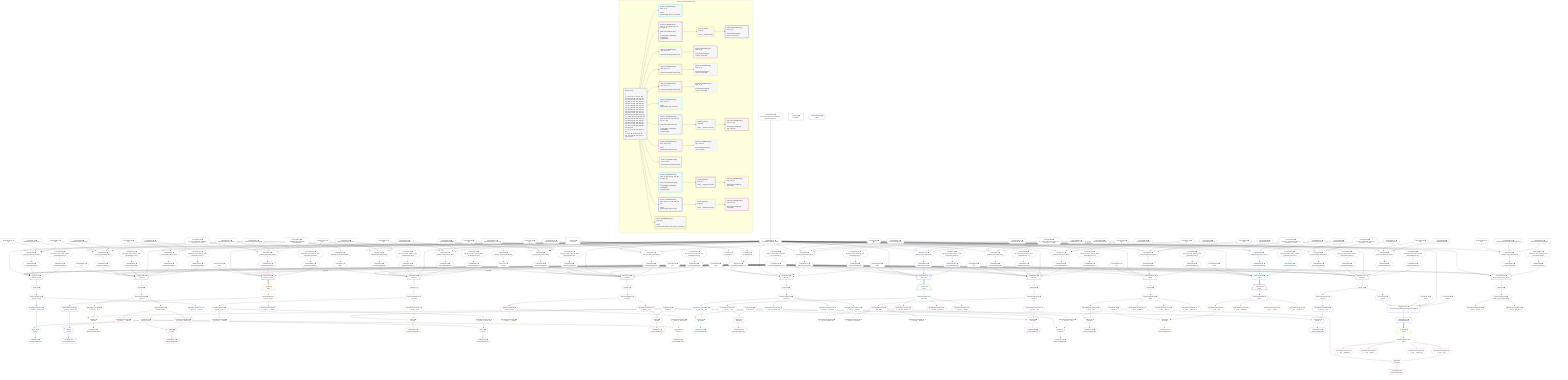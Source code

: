 %%{init: {'themeVariables': { 'fontSize': '12px'}}}%%
graph TD
    classDef path fill:#eee,stroke:#000,color:#000
    classDef plan fill:#fff,stroke-width:1px,color:#000
    classDef itemplan fill:#fff,stroke-width:2px,color:#000
    classDef unbatchedplan fill:#dff,stroke-width:1px,color:#000
    classDef sideeffectplan fill:#fcc,stroke-width:2px,color:#000
    classDef bucket fill:#f6f6f6,color:#000,stroke-width:2px,text-align:left


    %% plan dependencies
    PgSelect33[["PgSelect[33∈0] ➊<br />ᐸpersonᐳ"]]:::plan
    Object10{{"Object[10∈0] ➊<br />ᐸ{pgSettings,withPgClient}ᐳ"}}:::plan
    Constant460{{"Constant[460∈0] ➊<br />ᐸ1ᐳ"}}:::plan
    Lambda211{{"Lambda[211∈0] ➊<br />ᐸcalculateLimitAndOffsetSQLᐳ"}}:::plan
    Lambda244{{"Lambda[244∈0] ➊<br />ᐸcalculateOrderBySQLᐳ"}}:::plan
    Lambda249{{"Lambda[249∈0] ➊<br />ᐸcalculateOrderBySQLᐳ"}}:::plan
    Lambda208{{"Lambda[208∈0] ➊<br />ᐸcalculateShouldReverseOrderᐳ"}}:::plan
    Lambda260{{"Lambda[260∈0] ➊<br />ᐸcalculateOrderBySQLᐳ"}}:::plan
    Lambda265{{"Lambda[265∈0] ➊<br />ᐸcalculateOrderBySQLᐳ"}}:::plan
    Object10 & Constant460 & Lambda211 & Lambda244 & Lambda249 & Lambda208 & Lambda211 & Lambda260 & Lambda265 --> PgSelect33
    PgSelect56[["PgSelect[56∈0] ➊<br />ᐸpersonᐳ"]]:::plan
    Access54{{"Access[54∈0] ➊<br />ᐸ53.1ᐳ"}}:::plan
    Lambda274{{"Lambda[274∈0] ➊<br />ᐸcalculateOrderBySQLᐳ"}}:::plan
    Lambda279{{"Lambda[279∈0] ➊<br />ᐸcalculateOrderBySQLᐳ"}}:::plan
    Lambda290{{"Lambda[290∈0] ➊<br />ᐸcalculateOrderBySQLᐳ"}}:::plan
    Lambda295{{"Lambda[295∈0] ➊<br />ᐸcalculateOrderBySQLᐳ"}}:::plan
    Object10 -->|rejectNull| PgSelect56
    Access54 & Lambda211 & Lambda274 & Lambda279 & Lambda208 & Lambda211 & Lambda290 & Lambda295 --> PgSelect56
    PgSelect79[["PgSelect[79∈0] ➊<br />ᐸpersonᐳ"]]:::plan
    Access77{{"Access[77∈0] ➊<br />ᐸ76.1ᐳ"}}:::plan
    Lambda304{{"Lambda[304∈0] ➊<br />ᐸcalculateOrderBySQLᐳ"}}:::plan
    Lambda309{{"Lambda[309∈0] ➊<br />ᐸcalculateOrderBySQLᐳ"}}:::plan
    Lambda320{{"Lambda[320∈0] ➊<br />ᐸcalculateOrderBySQLᐳ"}}:::plan
    Lambda325{{"Lambda[325∈0] ➊<br />ᐸcalculateOrderBySQLᐳ"}}:::plan
    Object10 -->|rejectNull| PgSelect79
    Access77 & Lambda211 & Lambda304 & Lambda309 & Lambda208 & Lambda211 & Lambda320 & Lambda325 --> PgSelect79
    PgSelect126[["PgSelect[126∈0] ➊<br />ᐸpersonᐳ"]]:::plan
    Constant464{{"Constant[464∈0] ➊<br />ᐸ2ᐳ"}}:::plan
    Lambda362{{"Lambda[362∈0] ➊<br />ᐸcalculateOrderBySQLᐳ"}}:::plan
    Lambda367{{"Lambda[367∈0] ➊<br />ᐸcalculateOrderBySQLᐳ"}}:::plan
    Lambda378{{"Lambda[378∈0] ➊<br />ᐸcalculateOrderBySQLᐳ"}}:::plan
    Lambda383{{"Lambda[383∈0] ➊<br />ᐸcalculateOrderBySQLᐳ"}}:::plan
    Object10 & Constant464 & Lambda211 & Lambda362 & Lambda367 & Lambda208 & Lambda211 & Lambda378 & Lambda383 --> PgSelect126
    PgSelect175[["PgSelect[175∈0] ➊<br />ᐸpersonᐳ"]]:::plan
    Constant459{{"Constant[459∈0] ➊<br />ᐸ3ᐳ"}}:::plan
    Lambda420{{"Lambda[420∈0] ➊<br />ᐸcalculateOrderBySQLᐳ"}}:::plan
    Lambda425{{"Lambda[425∈0] ➊<br />ᐸcalculateOrderBySQLᐳ"}}:::plan
    Lambda439{{"Lambda[439∈0] ➊<br />ᐸcalculateOrderBySQLᐳ"}}:::plan
    Lambda444{{"Lambda[444∈0] ➊<br />ᐸcalculateOrderBySQLᐳ"}}:::plan
    Object10 & Constant459 & Lambda211 & Lambda420 & Lambda425 & Lambda208 & Lambda211 & Lambda439 & Lambda444 --> PgSelect175
    PgSelect7[["PgSelect[7∈0] ➊<br />ᐸperson_secretᐳ"]]:::plan
    Lambda216{{"Lambda[216∈0] ➊<br />ᐸcalculateOrderBySQLᐳ"}}:::plan
    Lambda221{{"Lambda[221∈0] ➊<br />ᐸcalculateOrderBySQLᐳ"}}:::plan
    Object10 & Constant459 & Lambda208 & Lambda211 & Lambda216 & Lambda221 --> PgSelect7
    PgSelect99[["PgSelect[99∈0] ➊<br />ᐸleft_armᐳ"]]:::plan
    Constant463{{"Constant[463∈0] ➊<br />ᐸ42ᐳ"}}:::plan
    Lambda334{{"Lambda[334∈0] ➊<br />ᐸcalculateOrderBySQLᐳ"}}:::plan
    Lambda339{{"Lambda[339∈0] ➊<br />ᐸcalculateOrderBySQLᐳ"}}:::plan
    Object10 & Constant463 & Lambda208 & Lambda211 & Lambda334 & Lambda339 --> PgSelect99
    PgSelect148[["PgSelect[148∈0] ➊<br />ᐸpostᐳ"]]:::plan
    Constant465{{"Constant[465∈0] ➊<br />ᐸ7ᐳ"}}:::plan
    Lambda392{{"Lambda[392∈0] ➊<br />ᐸcalculateOrderBySQLᐳ"}}:::plan
    Lambda397{{"Lambda[397∈0] ➊<br />ᐸcalculateOrderBySQLᐳ"}}:::plan
    Object10 & Constant465 & Lambda208 & Lambda211 & Lambda392 & Lambda397 --> PgSelect148
    PgSelect200[["PgSelect[200∈0] ➊<br />ᐸreturn_table_without_grantsᐳ"]]:::plan
    Lambda453{{"Lambda[453∈0] ➊<br />ᐸcalculateOrderBySQLᐳ"}}:::plan
    Lambda458{{"Lambda[458∈0] ➊<br />ᐸcalculateOrderBySQLᐳ"}}:::plan
    Object10 & Lambda208 & Lambda211 & Lambda453 & Lambda458 --> PgSelect200
    Object215{{"Object[215∈0] ➊<br />ᐸ{reverse,orders,alias,codec}ᐳ"}}:::plan
    Constant212{{"Constant[212∈0] ➊<br />ᐸ[]ᐳ"}}:::plan
    Constant213{{"Constant[213∈0] ➊<br />ᐸsql.identifier(”person_secret”)ᐳ"}}:::plan
    Constant214{{"Constant[214∈0] ➊<br />ᐸRecordCodec(personSecret)ᐳ"}}:::plan
    Lambda208 & Constant212 & Constant213 & Constant214 --> Object215
    Object243{{"Object[243∈0] ➊<br />ᐸ{reverse,orders,alias,codec}ᐳ"}}:::plan
    Constant240{{"Constant[240∈0] ➊<br />ᐸ[]ᐳ"}}:::plan
    Constant241{{"Constant[241∈0] ➊<br />ᐸsql.identifier(”person_secret”)ᐳ"}}:::plan
    Lambda208 & Constant240 & Constant241 & Constant214 --> Object243
    Object259{{"Object[259∈0] ➊<br />ᐸ{reverse,orders,alias,codec}ᐳ"}}:::plan
    Constant256{{"Constant[256∈0] ➊<br />ᐸ[]ᐳ"}}:::plan
    Constant257{{"Constant[257∈0] ➊<br />ᐸsql.identifier(”person”)ᐳ"}}:::plan
    Constant258{{"Constant[258∈0] ➊<br />ᐸRecordCodec(person)ᐳ"}}:::plan
    Lambda208 & Constant256 & Constant257 & Constant258 --> Object259
    Object273{{"Object[273∈0] ➊<br />ᐸ{reverse,orders,alias,codec}ᐳ"}}:::plan
    Constant270{{"Constant[270∈0] ➊<br />ᐸ[]ᐳ"}}:::plan
    Constant271{{"Constant[271∈0] ➊<br />ᐸsql.identifier(”person_secret”)ᐳ"}}:::plan
    Lambda208 & Constant270 & Constant271 & Constant214 --> Object273
    Object289{{"Object[289∈0] ➊<br />ᐸ{reverse,orders,alias,codec}ᐳ"}}:::plan
    Constant286{{"Constant[286∈0] ➊<br />ᐸ[]ᐳ"}}:::plan
    Constant287{{"Constant[287∈0] ➊<br />ᐸsql.identifier(”person”)ᐳ"}}:::plan
    Lambda208 & Constant286 & Constant287 & Constant258 --> Object289
    Object303{{"Object[303∈0] ➊<br />ᐸ{reverse,orders,alias,codec}ᐳ"}}:::plan
    Constant300{{"Constant[300∈0] ➊<br />ᐸ[]ᐳ"}}:::plan
    Constant301{{"Constant[301∈0] ➊<br />ᐸsql.identifier(”person_secret”)ᐳ"}}:::plan
    Lambda208 & Constant300 & Constant301 & Constant214 --> Object303
    Object319{{"Object[319∈0] ➊<br />ᐸ{reverse,orders,alias,codec}ᐳ"}}:::plan
    Constant316{{"Constant[316∈0] ➊<br />ᐸ[]ᐳ"}}:::plan
    Constant317{{"Constant[317∈0] ➊<br />ᐸsql.identifier(”person”)ᐳ"}}:::plan
    Lambda208 & Constant316 & Constant317 & Constant258 --> Object319
    Object333{{"Object[333∈0] ➊<br />ᐸ{reverse,orders,alias,codec}ᐳ"}}:::plan
    Constant330{{"Constant[330∈0] ➊<br />ᐸ[]ᐳ"}}:::plan
    Constant331{{"Constant[331∈0] ➊<br />ᐸsql.identifier(”left_arm”)ᐳ"}}:::plan
    Constant332{{"Constant[332∈0] ➊<br />ᐸRecordCodec(leftArm)ᐳ"}}:::plan
    Lambda208 & Constant330 & Constant331 & Constant332 --> Object333
    Object361{{"Object[361∈0] ➊<br />ᐸ{reverse,orders,alias,codec}ᐳ"}}:::plan
    Constant358{{"Constant[358∈0] ➊<br />ᐸ[]ᐳ"}}:::plan
    Constant359{{"Constant[359∈0] ➊<br />ᐸsql.identifier(”left_arm”)ᐳ"}}:::plan
    Lambda208 & Constant358 & Constant359 & Constant332 --> Object361
    Object377{{"Object[377∈0] ➊<br />ᐸ{reverse,orders,alias,codec}ᐳ"}}:::plan
    Constant374{{"Constant[374∈0] ➊<br />ᐸ[]ᐳ"}}:::plan
    Constant375{{"Constant[375∈0] ➊<br />ᐸsql.identifier(”person”)ᐳ"}}:::plan
    Lambda208 & Constant374 & Constant375 & Constant258 --> Object377
    Object391{{"Object[391∈0] ➊<br />ᐸ{reverse,orders,alias,codec}ᐳ"}}:::plan
    Constant388{{"Constant[388∈0] ➊<br />ᐸ[]ᐳ"}}:::plan
    Constant389{{"Constant[389∈0] ➊<br />ᐸsql.identifier(”post”)ᐳ"}}:::plan
    Constant390{{"Constant[390∈0] ➊<br />ᐸRecordCodec(post)ᐳ"}}:::plan
    Lambda208 & Constant388 & Constant389 & Constant390 --> Object391
    Object419{{"Object[419∈0] ➊<br />ᐸ{reverse,orders,alias,codec}ᐳ"}}:::plan
    Constant416{{"Constant[416∈0] ➊<br />ᐸ[ { codec: Codec(int4), fragment: { n: [Array], f: 0, c: 266ᐳ"}}:::plan
    Constant417{{"Constant[417∈0] ➊<br />ᐸsql.identifier(”post”)ᐳ"}}:::plan
    Lambda208 & Constant416 & Constant417 & Constant390 --> Object419
    Object438{{"Object[438∈0] ➊<br />ᐸ{reverse,orders,alias,codec}ᐳ"}}:::plan
    Constant435{{"Constant[435∈0] ➊<br />ᐸ[]ᐳ"}}:::plan
    Constant436{{"Constant[436∈0] ➊<br />ᐸsql.identifier(”person”)ᐳ"}}:::plan
    Lambda208 & Constant435 & Constant436 & Constant258 --> Object438
    Object452{{"Object[452∈0] ➊<br />ᐸ{reverse,orders,alias,codec}ᐳ"}}:::plan
    Constant449{{"Constant[449∈0] ➊<br />ᐸ[]ᐳ"}}:::plan
    Constant450{{"Constant[450∈0] ➊<br />ᐸsql.identifier(”return_table_without_grants”)ᐳ"}}:::plan
    Constant451{{"Constant[451∈0] ➊<br />ᐸRecordCodec(compoundKey)ᐳ"}}:::plan
    Lambda208 & Constant449 & Constant450 & Constant451 --> Object452
    Access8{{"Access[8∈0] ➊<br />ᐸ2.pgSettingsᐳ"}}:::plan
    Access9{{"Access[9∈0] ➊<br />ᐸ2.withPgClientᐳ"}}:::plan
    Access8 & Access9 --> Object10
    __Value2["__Value[2∈0] ➊<br />ᐸcontextᐳ"]:::plan
    __Value2 --> Access8
    __Value2 --> Access9
    First11{{"First[11∈0] ➊"}}:::plan
    PgSelect7 --> First11
    PgSelectSingle12{{"PgSelectSingle[12∈0] ➊<br />ᐸperson_secretᐳ"}}:::plan
    First11 --> PgSelectSingle12
    First35{{"First[35∈0] ➊"}}:::plan
    PgSelect33 --> First35
    PgSelectSingle36{{"PgSelectSingle[36∈0] ➊<br />ᐸpersonᐳ"}}:::plan
    First35 --> PgSelectSingle36
    Lambda53{{"Lambda[53∈0] ➊<br />ᐸspecifier_Person_base64JSONᐳ"}}:::plan
    Constant461{{"Constant[461∈0] ➊<br />ᐸ'fa4f3e13-456c-4a9e-8c1e-37a6e3177d0b'ᐳ"}}:::plan
    Constant461 --> Lambda53
    Lambda53 --> Access54
    First58{{"First[58∈0] ➊"}}:::plan
    PgSelect56 --> First58
    PgSelectSingle59{{"PgSelectSingle[59∈0] ➊<br />ᐸpersonᐳ"}}:::plan
    First58 --> PgSelectSingle59
    Lambda76{{"Lambda[76∈0] ➊<br />ᐸspecifier_Person_base64JSONᐳ"}}:::plan
    Constant462{{"Constant[462∈0] ➊<br />ᐸ'WyJwZW9wbGUiLDBd'ᐳ"}}:::plan
    Constant462 --> Lambda76
    Lambda76 --> Access77
    First81{{"First[81∈0] ➊"}}:::plan
    PgSelect79 --> First81
    PgSelectSingle82{{"PgSelectSingle[82∈0] ➊<br />ᐸpersonᐳ"}}:::plan
    First81 --> PgSelectSingle82
    First101{{"First[101∈0] ➊"}}:::plan
    PgSelect99 --> First101
    PgSelectSingle102{{"PgSelectSingle[102∈0] ➊<br />ᐸleft_armᐳ"}}:::plan
    First101 --> PgSelectSingle102
    First128{{"First[128∈0] ➊"}}:::plan
    PgSelect126 --> First128
    PgSelectSingle129{{"PgSelectSingle[129∈0] ➊<br />ᐸpersonᐳ"}}:::plan
    First128 --> PgSelectSingle129
    First150{{"First[150∈0] ➊"}}:::plan
    PgSelect148 --> First150
    PgSelectSingle151{{"PgSelectSingle[151∈0] ➊<br />ᐸpostᐳ"}}:::plan
    First150 --> PgSelectSingle151
    First177{{"First[177∈0] ➊"}}:::plan
    PgSelect175 --> First177
    PgSelectSingle178{{"PgSelectSingle[178∈0] ➊<br />ᐸpersonᐳ"}}:::plan
    First177 --> PgSelectSingle178
    First202{{"First[202∈0] ➊"}}:::plan
    PgSelect200 --> First202
    PgSelectSingle203{{"PgSelectSingle[203∈0] ➊<br />ᐸreturn_table_without_grantsᐳ"}}:::plan
    First202 --> PgSelectSingle203
    Constant466{{"Constant[466∈0] ➊<br />ᐸ§{ first: null, last: null, cursorLower: null, cursorUpper: ᐳ"}}:::plan
    Constant466 --> Lambda208
    Constant467{{"Constant[467∈0] ➊<br />ᐸ§{ first: null, last: null, cursorLower: null, cursorUpper: ᐳ"}}:::plan
    Constant467 --> Lambda211
    Object215 --> Lambda216
    Constant468{{"Constant[468∈0] ➊<br />ᐸ§{ reverse: false, orders: [], alias: sql.identifier(”personᐳ"}}:::plan
    Constant468 --> Lambda221
    Object243 --> Lambda244
    Constant470{{"Constant[470∈0] ➊<br />ᐸ§{ reverse: false, orders: [], alias: sql.identifier(”personᐳ"}}:::plan
    Constant470 --> Lambda249
    Object259 --> Lambda260
    Constant471{{"Constant[471∈0] ➊<br />ᐸ§{ reverse: false, orders: [], alias: sql.identifier(”personᐳ"}}:::plan
    Constant471 --> Lambda265
    Object273 --> Lambda274
    Constant472{{"Constant[472∈0] ➊<br />ᐸ§{ reverse: false, orders: [], alias: sql.identifier(”personᐳ"}}:::plan
    Constant472 --> Lambda279
    Object289 --> Lambda290
    Constant473{{"Constant[473∈0] ➊<br />ᐸ§{ reverse: false, orders: [], alias: sql.identifier(”personᐳ"}}:::plan
    Constant473 --> Lambda295
    Object303 --> Lambda304
    Constant474{{"Constant[474∈0] ➊<br />ᐸ§{ reverse: false, orders: [], alias: sql.identifier(”personᐳ"}}:::plan
    Constant474 --> Lambda309
    Object319 --> Lambda320
    Constant475{{"Constant[475∈0] ➊<br />ᐸ§{ reverse: false, orders: [], alias: sql.identifier(”personᐳ"}}:::plan
    Constant475 --> Lambda325
    Object333 --> Lambda334
    Constant476{{"Constant[476∈0] ➊<br />ᐸ§{ reverse: false, orders: [], alias: sql.identifier(”left_aᐳ"}}:::plan
    Constant476 --> Lambda339
    Object361 --> Lambda362
    Constant478{{"Constant[478∈0] ➊<br />ᐸ§{ reverse: false, orders: [], alias: sql.identifier(”left_aᐳ"}}:::plan
    Constant478 --> Lambda367
    Object377 --> Lambda378
    Constant479{{"Constant[479∈0] ➊<br />ᐸ§{ reverse: false, orders: [], alias: sql.identifier(”personᐳ"}}:::plan
    Constant479 --> Lambda383
    Object391 --> Lambda392
    Constant480{{"Constant[480∈0] ➊<br />ᐸ§{ reverse: false, orders: [], alias: sql.identifier(”post”)ᐳ"}}:::plan
    Constant480 --> Lambda397
    Object419 --> Lambda420
    Constant482{{"Constant[482∈0] ➊<br />ᐸ§{ reverse: false, orders: [ { codec: Codec(int4), fragment:ᐳ"}}:::plan
    Constant482 --> Lambda425
    Object438 --> Lambda439
    Constant483{{"Constant[483∈0] ➊<br />ᐸ§{ reverse: false, orders: [], alias: sql.identifier(”personᐳ"}}:::plan
    Constant483 --> Lambda444
    Object452 --> Lambda453
    Constant484{{"Constant[484∈0] ➊<br />ᐸ§{ reverse: false, orders: [], alias: sql.identifier(”returnᐳ"}}:::plan
    Constant484 --> Lambda458
    __Value4["__Value[4∈0] ➊<br />ᐸrootValueᐳ"]:::plan
    Constant13{{"Constant[13∈0] ➊<br />ᐸ'person_secrets'ᐳ"}}:::plan
    Connection23{{"Connection[23∈0] ➊<br />ᐸ21ᐳ"}}:::plan
    Constant37{{"Constant[37∈0] ➊<br />ᐸ'people'ᐳ"}}:::plan
    Constant103{{"Constant[103∈0] ➊<br />ᐸ'left_arms'ᐳ"}}:::plan
    Connection114{{"Connection[114∈0] ➊<br />ᐸ112ᐳ"}}:::plan
    Constant152{{"Constant[152∈0] ➊<br />ᐸ'posts'ᐳ"}}:::plan
    Connection163{{"Connection[163∈0] ➊<br />ᐸ161ᐳ"}}:::plan
    Constant206{{"Constant[206∈0] ➊<br />ᐸnullᐳ"}}:::plan
    Constant209{{"Constant[209∈0] ➊<br />ᐸfalseᐳ"}}:::plan
    Constant226{{"Constant[226∈0] ➊<br />ᐸ[ { codec: Codec(int4), fragment: { n: [Array], f: 0, c: 102ᐳ"}}:::plan
    Constant227{{"Constant[227∈0] ➊<br />ᐸsql.identifier(”person_secret”)ᐳ"}}:::plan
    Constant344{{"Constant[344∈0] ➊<br />ᐸ[ { codec: Codec(int4), fragment: { n: [Array], f: 0, c: 266ᐳ"}}:::plan
    Constant345{{"Constant[345∈0] ➊<br />ᐸsql.identifier(”left_arm”)ᐳ"}}:::plan
    Constant402{{"Constant[402∈0] ➊<br />ᐸ[ { codec: Codec(int4), fragment: { n: [Array], f: 0, c: 266ᐳ"}}:::plan
    Constant403{{"Constant[403∈0] ➊<br />ᐸsql.identifier(”post”)ᐳ"}}:::plan
    Constant469{{"Constant[469∈0] ➊<br />ᐸ§{ reverse: false, orders: [ { codec: Codec(int4), fragment:ᐳ"}}:::plan
    Constant477{{"Constant[477∈0] ➊<br />ᐸ§{ reverse: false, orders: [ { codec: Codec(int4), fragment:ᐳ"}}:::plan
    Constant481{{"Constant[481∈0] ➊<br />ᐸ§{ reverse: false, orders: [ { codec: Codec(int4), fragment:ᐳ"}}:::plan
    List15{{"List[15∈1] ➊<br />ᐸ13,14ᐳ"}}:::plan
    PgClassExpression14{{"PgClassExpression[14∈1] ➊<br />ᐸ__person_s...person_id”ᐳ"}}:::plan
    Constant13 & PgClassExpression14 --> List15
    PgSelectSingle12 --> PgClassExpression14
    Lambda16{{"Lambda[16∈1] ➊<br />ᐸbase64JSONEncodeᐳ"}}:::plan
    List15 --> Lambda16
    PgClassExpression17{{"PgClassExpression[17∈1] ➊<br />ᐸ__person_s..._.”sekrit”ᐳ"}}:::plan
    PgSelectSingle12 --> PgClassExpression17
    PgSelect24[["PgSelect[24∈2] ➊<br />ᐸperson_secretᐳ"]]:::plan
    Lambda230{{"Lambda[230∈2] ➊<br />ᐸcalculateOrderBySQLᐳ"}}:::plan
    Lambda235{{"Lambda[235∈2] ➊<br />ᐸcalculateOrderBySQLᐳ"}}:::plan
    Object10 & Connection23 & Lambda208 & Lambda211 & Lambda230 & Lambda235 --> PgSelect24
    Object229{{"Object[229∈2] ➊<br />ᐸ{reverse,orders,alias,codec}ᐳ"}}:::plan
    Lambda208 & Constant226 & Constant227 & Constant214 --> Object229
    Object229 --> Lambda230
    Constant469 --> Lambda235
    __Item25[/"__Item[25∈3]<br />ᐸ24ᐳ"\]:::itemplan
    PgSelect24 ==> __Item25
    PgSelectSingle26{{"PgSelectSingle[26∈3]<br />ᐸperson_secretᐳ"}}:::plan
    __Item25 --> PgSelectSingle26
    List29{{"List[29∈4]<br />ᐸ13,28ᐳ"}}:::plan
    PgClassExpression28{{"PgClassExpression[28∈4]<br />ᐸ__person_s...person_id”ᐳ"}}:::plan
    Constant13 & PgClassExpression28 --> List29
    PgSelectSingle26 --> PgClassExpression28
    Lambda30{{"Lambda[30∈4]<br />ᐸbase64JSONEncodeᐳ"}}:::plan
    List29 --> Lambda30
    PgClassExpression31{{"PgClassExpression[31∈4]<br />ᐸ__person_s..._.”sekrit”ᐳ"}}:::plan
    PgSelectSingle26 --> PgClassExpression31
    List39{{"List[39∈5] ➊<br />ᐸ37,38ᐳ"}}:::plan
    PgClassExpression38{{"PgClassExpression[38∈5] ➊<br />ᐸ__person__.”id”ᐳ"}}:::plan
    Constant37 & PgClassExpression38 --> List39
    PgSelectSingle36 --> PgClassExpression38
    Lambda40{{"Lambda[40∈5] ➊<br />ᐸbase64JSONEncodeᐳ"}}:::plan
    List39 --> Lambda40
    PgSelectSingle46{{"PgSelectSingle[46∈5] ➊<br />ᐸperson_secretᐳ"}}:::plan
    PgSelectSingle36 --> PgSelectSingle46
    List49{{"List[49∈6] ➊<br />ᐸ13,48ᐳ"}}:::plan
    PgClassExpression48{{"PgClassExpression[48∈6] ➊<br />ᐸ__person_s...person_id”ᐳ"}}:::plan
    Constant13 & PgClassExpression48 --> List49
    PgSelectSingle46 --> PgClassExpression48
    Lambda50{{"Lambda[50∈6] ➊<br />ᐸbase64JSONEncodeᐳ"}}:::plan
    List49 --> Lambda50
    PgClassExpression51{{"PgClassExpression[51∈6] ➊<br />ᐸ__person_s..._.”sekrit”ᐳ"}}:::plan
    PgSelectSingle46 --> PgClassExpression51
    List62{{"List[62∈7] ➊<br />ᐸ37,61ᐳ"}}:::plan
    PgClassExpression61{{"PgClassExpression[61∈7] ➊<br />ᐸ__person__.”id”ᐳ"}}:::plan
    Constant37 & PgClassExpression61 --> List62
    PgSelectSingle59 --> PgClassExpression61
    Lambda63{{"Lambda[63∈7] ➊<br />ᐸbase64JSONEncodeᐳ"}}:::plan
    List62 --> Lambda63
    PgSelectSingle69{{"PgSelectSingle[69∈7] ➊<br />ᐸperson_secretᐳ"}}:::plan
    PgSelectSingle59 --> PgSelectSingle69
    List72{{"List[72∈8] ➊<br />ᐸ13,71ᐳ"}}:::plan
    PgClassExpression71{{"PgClassExpression[71∈8] ➊<br />ᐸ__person_s...person_id”ᐳ"}}:::plan
    Constant13 & PgClassExpression71 --> List72
    PgSelectSingle69 --> PgClassExpression71
    Lambda73{{"Lambda[73∈8] ➊<br />ᐸbase64JSONEncodeᐳ"}}:::plan
    List72 --> Lambda73
    PgClassExpression74{{"PgClassExpression[74∈8] ➊<br />ᐸ__person_s..._.”sekrit”ᐳ"}}:::plan
    PgSelectSingle69 --> PgClassExpression74
    List85{{"List[85∈9] ➊<br />ᐸ37,84ᐳ"}}:::plan
    PgClassExpression84{{"PgClassExpression[84∈9] ➊<br />ᐸ__person__.”id”ᐳ"}}:::plan
    Constant37 & PgClassExpression84 --> List85
    PgSelectSingle82 --> PgClassExpression84
    Lambda86{{"Lambda[86∈9] ➊<br />ᐸbase64JSONEncodeᐳ"}}:::plan
    List85 --> Lambda86
    PgSelectSingle92{{"PgSelectSingle[92∈9] ➊<br />ᐸperson_secretᐳ"}}:::plan
    PgSelectSingle82 --> PgSelectSingle92
    List95{{"List[95∈10] ➊<br />ᐸ13,94ᐳ"}}:::plan
    PgClassExpression94{{"PgClassExpression[94∈10] ➊<br />ᐸ__person_s...person_id”ᐳ"}}:::plan
    Constant13 & PgClassExpression94 --> List95
    PgSelectSingle92 --> PgClassExpression94
    Lambda96{{"Lambda[96∈10] ➊<br />ᐸbase64JSONEncodeᐳ"}}:::plan
    List95 --> Lambda96
    PgClassExpression97{{"PgClassExpression[97∈10] ➊<br />ᐸ__person_s..._.”sekrit”ᐳ"}}:::plan
    PgSelectSingle92 --> PgClassExpression97
    List105{{"List[105∈11] ➊<br />ᐸ103,104ᐳ"}}:::plan
    PgClassExpression104{{"PgClassExpression[104∈11] ➊<br />ᐸ__left_arm__.”id”ᐳ"}}:::plan
    Constant103 & PgClassExpression104 --> List105
    PgSelectSingle102 --> PgClassExpression104
    Lambda106{{"Lambda[106∈11] ➊<br />ᐸbase64JSONEncodeᐳ"}}:::plan
    List105 --> Lambda106
    PgClassExpression107{{"PgClassExpression[107∈11] ➊<br />ᐸ__left_arm...person_id”ᐳ"}}:::plan
    PgSelectSingle102 --> PgClassExpression107
    PgClassExpression108{{"PgClassExpression[108∈11] ➊<br />ᐸ__left_arm...in_metres”ᐳ"}}:::plan
    PgSelectSingle102 --> PgClassExpression108
    PgClassExpression109{{"PgClassExpression[109∈11] ➊<br />ᐸ__left_arm__.”mood”ᐳ"}}:::plan
    PgSelectSingle102 --> PgClassExpression109
    PgSelect115[["PgSelect[115∈12] ➊<br />ᐸleft_armᐳ"]]:::plan
    Lambda348{{"Lambda[348∈12] ➊<br />ᐸcalculateOrderBySQLᐳ"}}:::plan
    Lambda353{{"Lambda[353∈12] ➊<br />ᐸcalculateOrderBySQLᐳ"}}:::plan
    Object10 & Connection114 & Lambda208 & Lambda211 & Lambda348 & Lambda353 --> PgSelect115
    Object347{{"Object[347∈12] ➊<br />ᐸ{reverse,orders,alias,codec}ᐳ"}}:::plan
    Lambda208 & Constant344 & Constant345 & Constant332 --> Object347
    Object347 --> Lambda348
    Constant477 --> Lambda353
    __Item116[/"__Item[116∈13]<br />ᐸ115ᐳ"\]:::itemplan
    PgSelect115 ==> __Item116
    PgSelectSingle117{{"PgSelectSingle[117∈13]<br />ᐸleft_armᐳ"}}:::plan
    __Item116 --> PgSelectSingle117
    List120{{"List[120∈14]<br />ᐸ103,119ᐳ"}}:::plan
    PgClassExpression119{{"PgClassExpression[119∈14]<br />ᐸ__left_arm__.”id”ᐳ"}}:::plan
    Constant103 & PgClassExpression119 --> List120
    PgSelectSingle117 --> PgClassExpression119
    Lambda121{{"Lambda[121∈14]<br />ᐸbase64JSONEncodeᐳ"}}:::plan
    List120 --> Lambda121
    PgClassExpression122{{"PgClassExpression[122∈14]<br />ᐸ__left_arm...person_id”ᐳ"}}:::plan
    PgSelectSingle117 --> PgClassExpression122
    PgClassExpression123{{"PgClassExpression[123∈14]<br />ᐸ__left_arm...in_metres”ᐳ"}}:::plan
    PgSelectSingle117 --> PgClassExpression123
    PgClassExpression124{{"PgClassExpression[124∈14]<br />ᐸ__left_arm__.”mood”ᐳ"}}:::plan
    PgSelectSingle117 --> PgClassExpression124
    List132{{"List[132∈15] ➊<br />ᐸ37,131ᐳ"}}:::plan
    PgClassExpression131{{"PgClassExpression[131∈15] ➊<br />ᐸ__person__.”id”ᐳ"}}:::plan
    Constant37 & PgClassExpression131 --> List132
    PgSelectSingle129 --> PgClassExpression131
    Lambda133{{"Lambda[133∈15] ➊<br />ᐸbase64JSONEncodeᐳ"}}:::plan
    List132 --> Lambda133
    PgSelectSingle139{{"PgSelectSingle[139∈15] ➊<br />ᐸleft_armᐳ"}}:::plan
    PgSelectSingle129 --> PgSelectSingle139
    List142{{"List[142∈16] ➊<br />ᐸ103,141ᐳ"}}:::plan
    PgClassExpression141{{"PgClassExpression[141∈16] ➊<br />ᐸ__left_arm__.”id”ᐳ"}}:::plan
    Constant103 & PgClassExpression141 --> List142
    PgSelectSingle139 --> PgClassExpression141
    Lambda143{{"Lambda[143∈16] ➊<br />ᐸbase64JSONEncodeᐳ"}}:::plan
    List142 --> Lambda143
    PgClassExpression144{{"PgClassExpression[144∈16] ➊<br />ᐸ__left_arm...person_id”ᐳ"}}:::plan
    PgSelectSingle139 --> PgClassExpression144
    PgClassExpression145{{"PgClassExpression[145∈16] ➊<br />ᐸ__left_arm...in_metres”ᐳ"}}:::plan
    PgSelectSingle139 --> PgClassExpression145
    PgClassExpression146{{"PgClassExpression[146∈16] ➊<br />ᐸ__left_arm__.”mood”ᐳ"}}:::plan
    PgSelectSingle139 --> PgClassExpression146
    List154{{"List[154∈17] ➊<br />ᐸ152,153ᐳ"}}:::plan
    PgClassExpression153{{"PgClassExpression[153∈17] ➊<br />ᐸ__post__.”id”ᐳ"}}:::plan
    Constant152 & PgClassExpression153 --> List154
    PgSelectSingle151 --> PgClassExpression153
    Lambda155{{"Lambda[155∈17] ➊<br />ᐸbase64JSONEncodeᐳ"}}:::plan
    List154 --> Lambda155
    PgClassExpression156{{"PgClassExpression[156∈17] ➊<br />ᐸ__post__.”headline”ᐳ"}}:::plan
    PgSelectSingle151 --> PgClassExpression156
    PgClassExpression157{{"PgClassExpression[157∈17] ➊<br />ᐸ__post__.”body”ᐳ"}}:::plan
    PgSelectSingle151 --> PgClassExpression157
    PgClassExpression158{{"PgClassExpression[158∈17] ➊<br />ᐸ__post__.”author_id”ᐳ"}}:::plan
    PgSelectSingle151 --> PgClassExpression158
    PgSelect164[["PgSelect[164∈18] ➊<br />ᐸpostᐳ"]]:::plan
    Lambda406{{"Lambda[406∈18] ➊<br />ᐸcalculateOrderBySQLᐳ"}}:::plan
    Lambda411{{"Lambda[411∈18] ➊<br />ᐸcalculateOrderBySQLᐳ"}}:::plan
    Object10 & Connection163 & Lambda208 & Lambda211 & Lambda406 & Lambda411 --> PgSelect164
    Object405{{"Object[405∈18] ➊<br />ᐸ{reverse,orders,alias,codec}ᐳ"}}:::plan
    Lambda208 & Constant402 & Constant403 & Constant390 --> Object405
    Object405 --> Lambda406
    Constant481 --> Lambda411
    __Item165[/"__Item[165∈19]<br />ᐸ164ᐳ"\]:::itemplan
    PgSelect164 ==> __Item165
    PgSelectSingle166{{"PgSelectSingle[166∈19]<br />ᐸpostᐳ"}}:::plan
    __Item165 --> PgSelectSingle166
    List169{{"List[169∈20]<br />ᐸ152,168ᐳ"}}:::plan
    PgClassExpression168{{"PgClassExpression[168∈20]<br />ᐸ__post__.”id”ᐳ"}}:::plan
    Constant152 & PgClassExpression168 --> List169
    PgSelectSingle166 --> PgClassExpression168
    Lambda170{{"Lambda[170∈20]<br />ᐸbase64JSONEncodeᐳ"}}:::plan
    List169 --> Lambda170
    PgClassExpression171{{"PgClassExpression[171∈20]<br />ᐸ__post__.”headline”ᐳ"}}:::plan
    PgSelectSingle166 --> PgClassExpression171
    PgClassExpression172{{"PgClassExpression[172∈20]<br />ᐸ__post__.”body”ᐳ"}}:::plan
    PgSelectSingle166 --> PgClassExpression172
    PgClassExpression173{{"PgClassExpression[173∈20]<br />ᐸ__post__.”author_id”ᐳ"}}:::plan
    PgSelectSingle166 --> PgClassExpression173
    Object429{{"Object[429∈21] ➊<br />ᐸ{rows,first,last,shouldReverseOrder,fetchOneExtra}ᐳ"}}:::plan
    Access427{{"Access[427∈21] ➊<br />ᐸ177.0ᐳ"}}:::plan
    Access427 & Constant206 & Constant206 & Lambda208 & Constant209 --> Object429
    List181{{"List[181∈21] ➊<br />ᐸ37,180ᐳ"}}:::plan
    PgClassExpression180{{"PgClassExpression[180∈21] ➊<br />ᐸ__person__.”id”ᐳ"}}:::plan
    Constant37 & PgClassExpression180 --> List181
    PgSelectSingle178 --> PgClassExpression180
    Lambda182{{"Lambda[182∈21] ➊<br />ᐸbase64JSONEncodeᐳ"}}:::plan
    List181 --> Lambda182
    First177 --> Access427
    Lambda430{{"Lambda[430∈21] ➊<br />ᐸreverseIfNecessaryᐳ"}}:::plan
    Object429 --> Lambda430
    Connection189{{"Connection[189∈21] ➊<br />ᐸ185ᐳ"}}:::plan
    __Item191[/"__Item[191∈22]<br />ᐸ430ᐳ"\]:::itemplan
    Lambda430 ==> __Item191
    PgSelectSingle192{{"PgSelectSingle[192∈22]<br />ᐸpostᐳ"}}:::plan
    __Item191 --> PgSelectSingle192
    List195{{"List[195∈23]<br />ᐸ152,194ᐳ"}}:::plan
    PgClassExpression194{{"PgClassExpression[194∈23]<br />ᐸ__post__.”id”ᐳ"}}:::plan
    Constant152 & PgClassExpression194 --> List195
    PgSelectSingle192 --> PgClassExpression194
    Lambda196{{"Lambda[196∈23]<br />ᐸbase64JSONEncodeᐳ"}}:::plan
    List195 --> Lambda196
    PgClassExpression197{{"PgClassExpression[197∈23]<br />ᐸ__post__.”headline”ᐳ"}}:::plan
    PgSelectSingle192 --> PgClassExpression197
    PgClassExpression198{{"PgClassExpression[198∈23]<br />ᐸ__post__.”body”ᐳ"}}:::plan
    PgSelectSingle192 --> PgClassExpression198
    PgClassExpression199{{"PgClassExpression[199∈23]<br />ᐸ__post__.”author_id”ᐳ"}}:::plan
    PgSelectSingle192 --> PgClassExpression199
    PgClassExpression204{{"PgClassExpression[204∈24] ➊<br />ᐸ__return_t...rson_id_1”ᐳ"}}:::plan
    PgSelectSingle203 --> PgClassExpression204
    PgClassExpression205{{"PgClassExpression[205∈24] ➊<br />ᐸ__return_t...rson_id_2”ᐳ"}}:::plan
    PgSelectSingle203 --> PgClassExpression205

    %% define steps

    subgraph "Buckets for queries/v4/rbac.basic"
    Bucket0("Bucket 0 (root)<br /><br />1: <br />ᐳ: 8, 9, 13, 23, 37, 103, 114, 152, 163, 206, 209, 212, 213, 214, 226, 227, 240, 241, 256, 257, 258, 270, 271, 286, 287, 300, 301, 316, 317, 330, 331, 332, 344, 345, 358, 359, 374, 375, 388, 389, 390, 402, 403, 416, 417, 435, 436, 449, 450, 451, 459, 460, 461, 462, 463, 464, 465, 466, 467, 468, 469, 470, 471, 472, 473, 474, 475, 476, 477, 478, 479, 480, 481, 482, 483, 484, 10, 53, 54, 76, 77, 208, 211, 215, 216, 221, 243, 244, 249, 259, 260, 265, 273, 274, 279, 289, 290, 295, 303, 304, 309, 319, 320, 325, 333, 334, 339, 361, 362, 367, 377, 378, 383, 391, 392, 397, 419, 420, 425, 438, 439, 444, 452, 453, 458<br />2: 7, 33, 56, 79, 99, 126, 148, 175, 200<br />ᐳ: 11, 12, 35, 36, 58, 59, 81, 82, 101, 102, 128, 129, 150, 151, 177, 178, 202, 203"):::bucket
    classDef bucket0 stroke:#696969
    class Bucket0,__Value2,__Value4,PgSelect7,Access8,Access9,Object10,First11,PgSelectSingle12,Constant13,Connection23,PgSelect33,First35,PgSelectSingle36,Constant37,Lambda53,Access54,PgSelect56,First58,PgSelectSingle59,Lambda76,Access77,PgSelect79,First81,PgSelectSingle82,PgSelect99,First101,PgSelectSingle102,Constant103,Connection114,PgSelect126,First128,PgSelectSingle129,PgSelect148,First150,PgSelectSingle151,Constant152,Connection163,PgSelect175,First177,PgSelectSingle178,PgSelect200,First202,PgSelectSingle203,Constant206,Lambda208,Constant209,Lambda211,Constant212,Constant213,Constant214,Object215,Lambda216,Lambda221,Constant226,Constant227,Constant240,Constant241,Object243,Lambda244,Lambda249,Constant256,Constant257,Constant258,Object259,Lambda260,Lambda265,Constant270,Constant271,Object273,Lambda274,Lambda279,Constant286,Constant287,Object289,Lambda290,Lambda295,Constant300,Constant301,Object303,Lambda304,Lambda309,Constant316,Constant317,Object319,Lambda320,Lambda325,Constant330,Constant331,Constant332,Object333,Lambda334,Lambda339,Constant344,Constant345,Constant358,Constant359,Object361,Lambda362,Lambda367,Constant374,Constant375,Object377,Lambda378,Lambda383,Constant388,Constant389,Constant390,Object391,Lambda392,Lambda397,Constant402,Constant403,Constant416,Constant417,Object419,Lambda420,Lambda425,Constant435,Constant436,Object438,Lambda439,Lambda444,Constant449,Constant450,Constant451,Object452,Lambda453,Lambda458,Constant459,Constant460,Constant461,Constant462,Constant463,Constant464,Constant465,Constant466,Constant467,Constant468,Constant469,Constant470,Constant471,Constant472,Constant473,Constant474,Constant475,Constant476,Constant477,Constant478,Constant479,Constant480,Constant481,Constant482,Constant483,Constant484 bucket0
    Bucket1("Bucket 1 (nullableBoundary)<br />Deps: 12, 13<br /><br />ROOT PgSelectSingleᐸperson_secretᐳ[12]"):::bucket
    classDef bucket1 stroke:#00bfff
    class Bucket1,PgClassExpression14,List15,Lambda16,PgClassExpression17 bucket1
    Bucket2("Bucket 2 (nullableBoundary)<br />Deps: 10, 23, 208, 211, 226, 227, 214, 469, 13<br /><br />ROOT Connectionᐸ21ᐳ[23]<br />1: <br />ᐳ: Object[229], Lambda[235], Lambda[230]<br />2: PgSelect[24]"):::bucket
    classDef bucket2 stroke:#7f007f
    class Bucket2,PgSelect24,Object229,Lambda230,Lambda235 bucket2
    Bucket3("Bucket 3 (listItem)<br />Deps: 13<br /><br />ROOT __Item{3}ᐸ24ᐳ[25]"):::bucket
    classDef bucket3 stroke:#ffa500
    class Bucket3,__Item25,PgSelectSingle26 bucket3
    Bucket4("Bucket 4 (nullableBoundary)<br />Deps: 26, 13<br /><br />ROOT PgSelectSingle{3}ᐸperson_secretᐳ[26]"):::bucket
    classDef bucket4 stroke:#0000ff
    class Bucket4,PgClassExpression28,List29,Lambda30,PgClassExpression31 bucket4
    Bucket5("Bucket 5 (nullableBoundary)<br />Deps: 36, 37, 13<br /><br />ROOT PgSelectSingleᐸpersonᐳ[36]"):::bucket
    classDef bucket5 stroke:#7fff00
    class Bucket5,PgClassExpression38,List39,Lambda40,PgSelectSingle46 bucket5
    Bucket6("Bucket 6 (nullableBoundary)<br />Deps: 46, 13<br /><br />ROOT PgSelectSingle{5}ᐸperson_secretᐳ[46]"):::bucket
    classDef bucket6 stroke:#ff1493
    class Bucket6,PgClassExpression48,List49,Lambda50,PgClassExpression51 bucket6
    Bucket7("Bucket 7 (nullableBoundary)<br />Deps: 59, 37, 13<br /><br />ROOT PgSelectSingleᐸpersonᐳ[59]"):::bucket
    classDef bucket7 stroke:#808000
    class Bucket7,PgClassExpression61,List62,Lambda63,PgSelectSingle69 bucket7
    Bucket8("Bucket 8 (nullableBoundary)<br />Deps: 69, 13<br /><br />ROOT PgSelectSingle{7}ᐸperson_secretᐳ[69]"):::bucket
    classDef bucket8 stroke:#dda0dd
    class Bucket8,PgClassExpression71,List72,Lambda73,PgClassExpression74 bucket8
    Bucket9("Bucket 9 (nullableBoundary)<br />Deps: 82, 37, 13<br /><br />ROOT PgSelectSingleᐸpersonᐳ[82]"):::bucket
    classDef bucket9 stroke:#ff0000
    class Bucket9,PgClassExpression84,List85,Lambda86,PgSelectSingle92 bucket9
    Bucket10("Bucket 10 (nullableBoundary)<br />Deps: 92, 13<br /><br />ROOT PgSelectSingle{9}ᐸperson_secretᐳ[92]"):::bucket
    classDef bucket10 stroke:#ffff00
    class Bucket10,PgClassExpression94,List95,Lambda96,PgClassExpression97 bucket10
    Bucket11("Bucket 11 (nullableBoundary)<br />Deps: 102, 103<br /><br />ROOT PgSelectSingleᐸleft_armᐳ[102]"):::bucket
    classDef bucket11 stroke:#00ffff
    class Bucket11,PgClassExpression104,List105,Lambda106,PgClassExpression107,PgClassExpression108,PgClassExpression109 bucket11
    Bucket12("Bucket 12 (nullableBoundary)<br />Deps: 10, 114, 208, 211, 344, 345, 332, 477, 103<br /><br />ROOT Connectionᐸ112ᐳ[114]<br />1: <br />ᐳ: Object[347], Lambda[353], Lambda[348]<br />2: PgSelect[115]"):::bucket
    classDef bucket12 stroke:#4169e1
    class Bucket12,PgSelect115,Object347,Lambda348,Lambda353 bucket12
    Bucket13("Bucket 13 (listItem)<br />Deps: 103<br /><br />ROOT __Item{13}ᐸ115ᐳ[116]"):::bucket
    classDef bucket13 stroke:#3cb371
    class Bucket13,__Item116,PgSelectSingle117 bucket13
    Bucket14("Bucket 14 (nullableBoundary)<br />Deps: 117, 103<br /><br />ROOT PgSelectSingle{13}ᐸleft_armᐳ[117]"):::bucket
    classDef bucket14 stroke:#a52a2a
    class Bucket14,PgClassExpression119,List120,Lambda121,PgClassExpression122,PgClassExpression123,PgClassExpression124 bucket14
    Bucket15("Bucket 15 (nullableBoundary)<br />Deps: 129, 37, 103<br /><br />ROOT PgSelectSingleᐸpersonᐳ[129]"):::bucket
    classDef bucket15 stroke:#ff00ff
    class Bucket15,PgClassExpression131,List132,Lambda133,PgSelectSingle139 bucket15
    Bucket16("Bucket 16 (nullableBoundary)<br />Deps: 139, 103<br /><br />ROOT PgSelectSingle{15}ᐸleft_armᐳ[139]"):::bucket
    classDef bucket16 stroke:#f5deb3
    class Bucket16,PgClassExpression141,List142,Lambda143,PgClassExpression144,PgClassExpression145,PgClassExpression146 bucket16
    Bucket17("Bucket 17 (nullableBoundary)<br />Deps: 151, 152<br /><br />ROOT PgSelectSingleᐸpostᐳ[151]"):::bucket
    classDef bucket17 stroke:#696969
    class Bucket17,PgClassExpression153,List154,Lambda155,PgClassExpression156,PgClassExpression157,PgClassExpression158 bucket17
    Bucket18("Bucket 18 (nullableBoundary)<br />Deps: 10, 163, 208, 211, 402, 403, 390, 481, 152<br /><br />ROOT Connectionᐸ161ᐳ[163]<br />1: <br />ᐳ: Object[405], Lambda[411], Lambda[406]<br />2: PgSelect[164]"):::bucket
    classDef bucket18 stroke:#00bfff
    class Bucket18,PgSelect164,Object405,Lambda406,Lambda411 bucket18
    Bucket19("Bucket 19 (listItem)<br />Deps: 152<br /><br />ROOT __Item{19}ᐸ164ᐳ[165]"):::bucket
    classDef bucket19 stroke:#7f007f
    class Bucket19,__Item165,PgSelectSingle166 bucket19
    Bucket20("Bucket 20 (nullableBoundary)<br />Deps: 166, 152<br /><br />ROOT PgSelectSingle{19}ᐸpostᐳ[166]"):::bucket
    classDef bucket20 stroke:#ffa500
    class Bucket20,PgClassExpression168,List169,Lambda170,PgClassExpression171,PgClassExpression172,PgClassExpression173 bucket20
    Bucket21("Bucket 21 (nullableBoundary)<br />Deps: 178, 37, 177, 206, 208, 209, 152<br /><br />ROOT PgSelectSingleᐸpersonᐳ[178]"):::bucket
    classDef bucket21 stroke:#0000ff
    class Bucket21,PgClassExpression180,List181,Lambda182,Connection189,Access427,Object429,Lambda430 bucket21
    Bucket22("Bucket 22 (listItem)<br />Deps: 152<br /><br />ROOT __Item{22}ᐸ430ᐳ[191]"):::bucket
    classDef bucket22 stroke:#7fff00
    class Bucket22,__Item191,PgSelectSingle192 bucket22
    Bucket23("Bucket 23 (nullableBoundary)<br />Deps: 192, 152<br /><br />ROOT PgSelectSingle{22}ᐸpostᐳ[192]"):::bucket
    classDef bucket23 stroke:#ff1493
    class Bucket23,PgClassExpression194,List195,Lambda196,PgClassExpression197,PgClassExpression198,PgClassExpression199 bucket23
    Bucket24("Bucket 24 (nullableBoundary)<br />Deps: 203<br /><br />ROOT PgSelectSingleᐸreturn_table_without_grantsᐳ[203]"):::bucket
    classDef bucket24 stroke:#808000
    class Bucket24,PgClassExpression204,PgClassExpression205 bucket24
    Bucket0 --> Bucket1 & Bucket2 & Bucket5 & Bucket7 & Bucket9 & Bucket11 & Bucket12 & Bucket15 & Bucket17 & Bucket18 & Bucket21 & Bucket24
    Bucket2 --> Bucket3
    Bucket3 --> Bucket4
    Bucket5 --> Bucket6
    Bucket7 --> Bucket8
    Bucket9 --> Bucket10
    Bucket12 --> Bucket13
    Bucket13 --> Bucket14
    Bucket15 --> Bucket16
    Bucket18 --> Bucket19
    Bucket19 --> Bucket20
    Bucket21 --> Bucket22
    Bucket22 --> Bucket23
    end